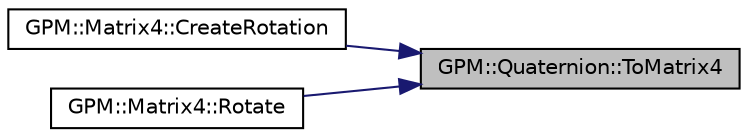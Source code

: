 digraph "GPM::Quaternion::ToMatrix4"
{
 // INTERACTIVE_SVG=YES
 // LATEX_PDF_SIZE
  edge [fontname="Helvetica",fontsize="10",labelfontname="Helvetica",labelfontsize="10"];
  node [fontname="Helvetica",fontsize="10",shape=record];
  rankdir="RL";
  Node319 [label="GPM::Quaternion::ToMatrix4",height=0.2,width=0.4,color="black", fillcolor="grey75", style="filled", fontcolor="black",tooltip="Return a Matrix4 of double out of the quaternion."];
  Node319 -> Node320 [dir="back",color="midnightblue",fontsize="10",style="solid",fontname="Helvetica"];
  Node320 [label="GPM::Matrix4::CreateRotation",height=0.2,width=0.4,color="black", fillcolor="white", style="filled",URL="$struct_g_p_m_1_1_matrix4.html#a5afea3f92d52eb8ed0b438936c5fc9e5",tooltip=" "];
  Node319 -> Node321 [dir="back",color="midnightblue",fontsize="10",style="solid",fontname="Helvetica"];
  Node321 [label="GPM::Matrix4::Rotate",height=0.2,width=0.4,color="black", fillcolor="white", style="filled",URL="$struct_g_p_m_1_1_matrix4.html#a9d20deb10c9656e81fcc00283ba50204",tooltip=" "];
}
